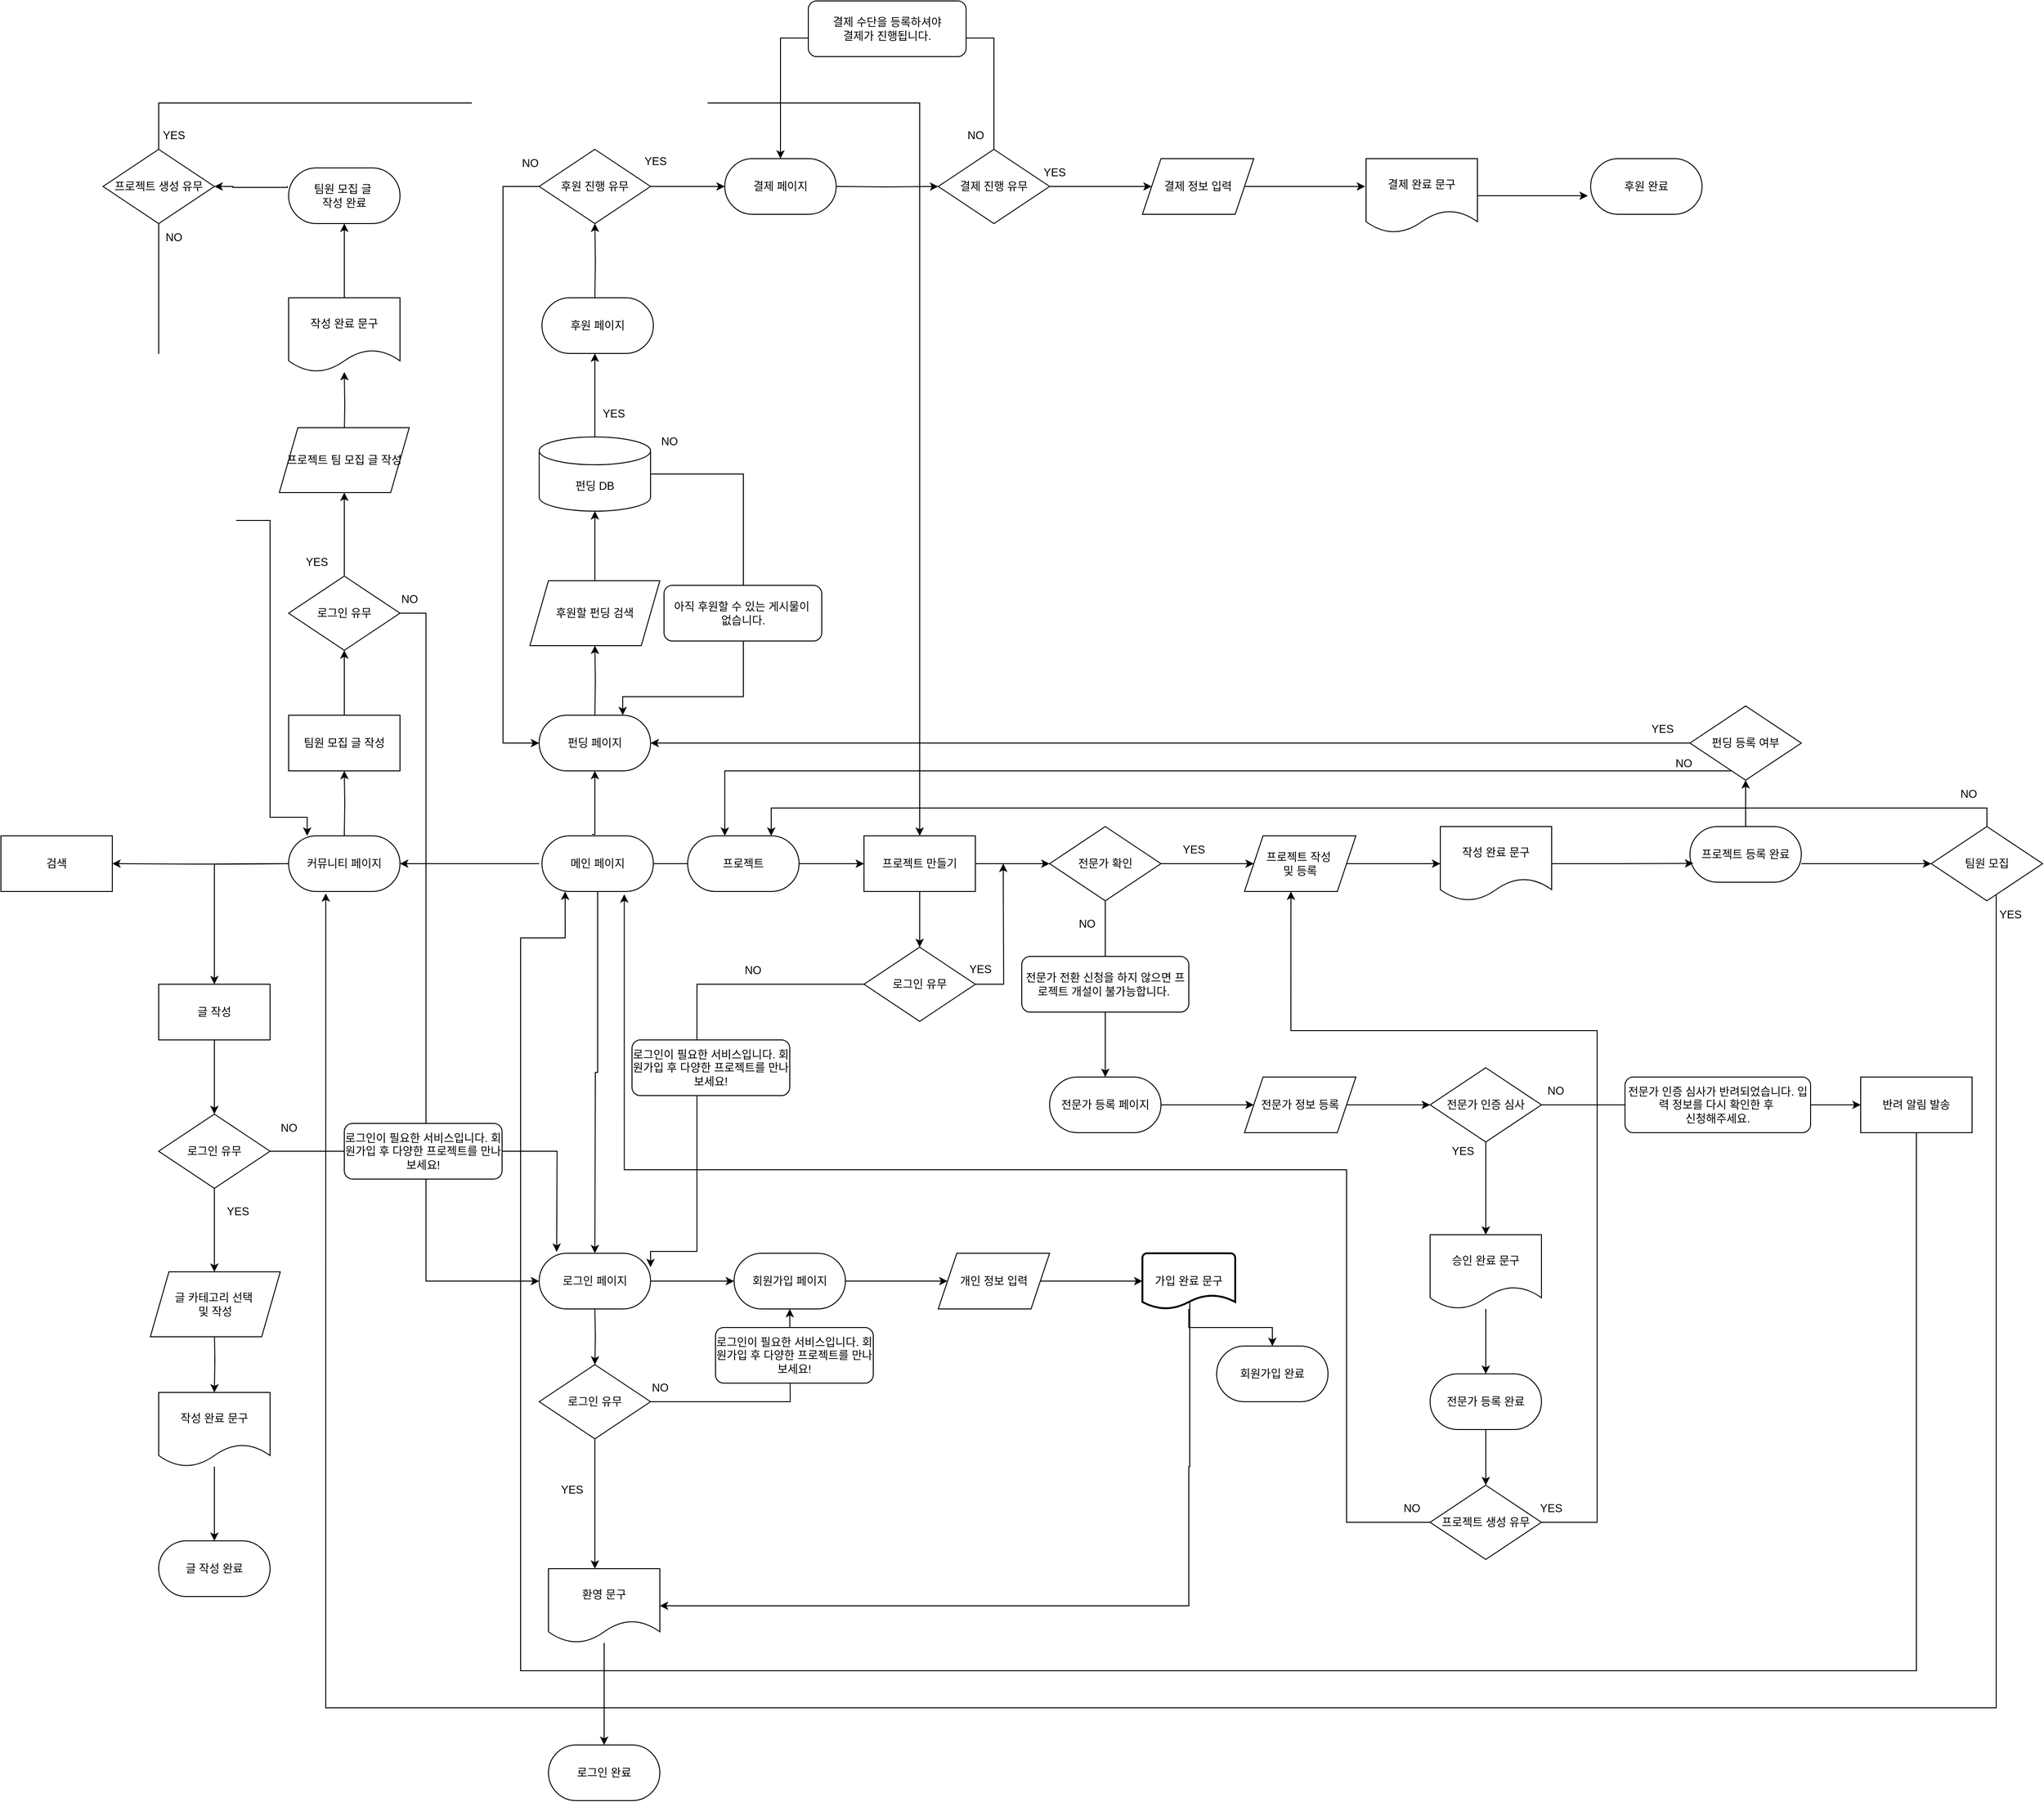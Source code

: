 <mxfile version="26.0.7" pages="2">
  <diagram name="페이지-1" id="vcdm0ymTV4vj8cVS2F0T">
    <mxGraphModel dx="2876" dy="2375" grid="1" gridSize="10" guides="1" tooltips="1" connect="1" arrows="1" fold="1" page="1" pageScale="1" pageWidth="827" pageHeight="1169" math="0" shadow="0">
      <root>
        <mxCell id="0" />
        <mxCell id="1" parent="0" />
        <mxCell id="W1404mS3XETOB29syWGj-5" value="펀딩 페이지" style="rounded=1;whiteSpace=wrap;html=1;arcSize=50;" vertex="1" parent="1">
          <mxGeometry x="350" y="-110" width="120" height="60" as="geometry" />
        </mxCell>
        <mxCell id="N206_3mTJXvAUxSQ0Mpn-3" style="edgeStyle=orthogonalEdgeStyle;rounded=0;orthogonalLoop=1;jettySize=auto;html=1;exitX=1;exitY=0.5;exitDx=0;exitDy=0;entryX=0.157;entryY=-0.025;entryDx=0;entryDy=0;entryPerimeter=0;" parent="1" source="N206_3mTJXvAUxSQ0Mpn-1" edge="1">
          <mxGeometry relative="1" as="geometry">
            <mxPoint x="368.84" y="468.5" as="targetPoint" />
          </mxGeometry>
        </mxCell>
        <mxCell id="6kFhQficbEtRCn-VQEsw-10" style="edgeStyle=orthogonalEdgeStyle;rounded=0;orthogonalLoop=1;jettySize=auto;html=1;entryX=0.5;entryY=1;entryDx=0;entryDy=0;" parent="1" source="6kFhQficbEtRCn-VQEsw-6" edge="1">
          <mxGeometry relative="1" as="geometry">
            <mxPoint x="620" y="530" as="targetPoint" />
          </mxGeometry>
        </mxCell>
        <mxCell id="EGz7P1Q1aY1t3WAdPLNM-36" style="edgeStyle=orthogonalEdgeStyle;rounded=0;orthogonalLoop=1;jettySize=auto;html=1;exitX=0.5;exitY=1;exitDx=0;exitDy=0;entryX=0.5;entryY=0;entryDx=0;entryDy=0;" parent="1" source="6kFhQficbEtRCn-VQEsw-6" edge="1">
          <mxGeometry relative="1" as="geometry">
            <mxPoint x="410" y="810" as="targetPoint" />
          </mxGeometry>
        </mxCell>
        <mxCell id="6kFhQficbEtRCn-VQEsw-6" value="로그인 유무" style="rhombus;whiteSpace=wrap;html=1;" parent="1" vertex="1">
          <mxGeometry x="350" y="590" width="120" height="80" as="geometry" />
        </mxCell>
        <mxCell id="6kFhQficbEtRCn-VQEsw-11" value="NO" style="text;html=1;align=center;verticalAlign=middle;resizable=0;points=[];autosize=1;strokeColor=none;fillColor=none;" parent="1" vertex="1">
          <mxGeometry x="460" y="600" width="40" height="30" as="geometry" />
        </mxCell>
        <mxCell id="6kFhQficbEtRCn-VQEsw-12" value="&lt;font&gt;로그인이 필요한 서비스입니다. 회원가입 후 다양한 프로젝트를 만나보세요!&lt;/font&gt;" style="rounded=1;whiteSpace=wrap;html=1;align=center;" parent="1" vertex="1">
          <mxGeometry x="540" y="550" width="170" height="60" as="geometry" />
        </mxCell>
        <mxCell id="6kFhQficbEtRCn-VQEsw-16" value="YES" style="text;html=1;align=center;verticalAlign=middle;resizable=0;points=[];autosize=1;strokeColor=none;fillColor=none;" parent="1" vertex="1">
          <mxGeometry x="360" y="710" width="50" height="30" as="geometry" />
        </mxCell>
        <mxCell id="EGz7P1Q1aY1t3WAdPLNM-5" value="" style="edgeStyle=orthogonalEdgeStyle;rounded=0;orthogonalLoop=1;jettySize=auto;html=1;" parent="1" source="W1404mS3XETOB29syWGj-1" edge="1">
          <mxGeometry relative="1" as="geometry">
            <mxPoint x="410" y="90" as="sourcePoint" />
            <mxPoint x="410" y="470" as="targetPoint" />
          </mxGeometry>
        </mxCell>
        <mxCell id="dezF3jb3ON0UpG9Igzy8-17" value="" style="edgeStyle=orthogonalEdgeStyle;rounded=0;orthogonalLoop=1;jettySize=auto;html=1;" parent="1" edge="1">
          <mxGeometry relative="1" as="geometry">
            <mxPoint x="350" y="50" as="sourcePoint" />
            <mxPoint x="200" y="50" as="targetPoint" />
          </mxGeometry>
        </mxCell>
        <mxCell id="dezF3jb3ON0UpG9Igzy8-26" value="" style="edgeStyle=orthogonalEdgeStyle;rounded=0;orthogonalLoop=1;jettySize=auto;html=1;exitX=0.45;exitY=-0.026;exitDx=0;exitDy=0;exitPerimeter=0;" parent="1" source="W1404mS3XETOB29syWGj-1" target="W1404mS3XETOB29syWGj-5" edge="1">
          <mxGeometry relative="1" as="geometry">
            <mxPoint x="410" y="10" as="sourcePoint" />
            <mxPoint x="410.048" y="-50" as="targetPoint" />
            <Array as="points">
              <mxPoint x="410" y="18" />
            </Array>
          </mxGeometry>
        </mxCell>
        <mxCell id="N206_3mTJXvAUxSQ0Mpn-49" value="" style="edgeStyle=orthogonalEdgeStyle;rounded=0;orthogonalLoop=1;jettySize=auto;html=1;" parent="1" edge="1">
          <mxGeometry relative="1" as="geometry">
            <mxPoint x="470" y="50" as="sourcePoint" />
            <mxPoint x="520" y="50" as="targetPoint" />
          </mxGeometry>
        </mxCell>
        <mxCell id="EGz7P1Q1aY1t3WAdPLNM-6" style="edgeStyle=orthogonalEdgeStyle;rounded=0;orthogonalLoop=1;jettySize=auto;html=1;entryX=0.5;entryY=0;entryDx=0;entryDy=0;" parent="1" target="6kFhQficbEtRCn-VQEsw-6" edge="1">
          <mxGeometry relative="1" as="geometry">
            <mxPoint x="410" y="530" as="sourcePoint" />
          </mxGeometry>
        </mxCell>
        <mxCell id="EGz7P1Q1aY1t3WAdPLNM-15" value="개인 정보 입력" style="shape=parallelogram;perimeter=parallelogramPerimeter;whiteSpace=wrap;html=1;fixedSize=1;" parent="1" vertex="1">
          <mxGeometry x="780" y="470" width="120" height="60" as="geometry" />
        </mxCell>
        <mxCell id="EGz7P1Q1aY1t3WAdPLNM-37" style="edgeStyle=orthogonalEdgeStyle;rounded=0;orthogonalLoop=1;jettySize=auto;html=1;entryX=1;entryY=0.5;entryDx=0;entryDy=0;exitX=0.51;exitY=0.833;exitDx=0;exitDy=0;exitPerimeter=0;" parent="1" source="EGz7P1Q1aY1t3WAdPLNM-17" target="6q0UX5Ta63x_VfpKH0MY-3" edge="1">
          <mxGeometry relative="1" as="geometry">
            <mxPoint x="484.5" y="850" as="targetPoint" />
            <Array as="points">
              <mxPoint x="1051" y="700" />
              <mxPoint x="1050" y="700" />
              <mxPoint x="1050" y="850" />
            </Array>
          </mxGeometry>
        </mxCell>
        <mxCell id="6q0UX5Ta63x_VfpKH0MY-6" style="edgeStyle=orthogonalEdgeStyle;rounded=0;orthogonalLoop=1;jettySize=auto;html=1;entryX=0.5;entryY=0;entryDx=0;entryDy=0;" edge="1" parent="1" source="EGz7P1Q1aY1t3WAdPLNM-17" target="6q0UX5Ta63x_VfpKH0MY-5">
          <mxGeometry relative="1" as="geometry">
            <mxPoint x="1140" y="540" as="targetPoint" />
          </mxGeometry>
        </mxCell>
        <mxCell id="EGz7P1Q1aY1t3WAdPLNM-17" value="가입 완료 문구" style="strokeWidth=2;html=1;shape=mxgraph.flowchart.document2;whiteSpace=wrap;size=0.25;" parent="1" vertex="1">
          <mxGeometry x="1000" y="470" width="100" height="60" as="geometry" />
        </mxCell>
        <mxCell id="EGz7P1Q1aY1t3WAdPLNM-18" style="edgeStyle=orthogonalEdgeStyle;rounded=0;orthogonalLoop=1;jettySize=auto;html=1;exitX=1;exitY=0.5;exitDx=0;exitDy=0;entryX=0;entryY=0.5;entryDx=0;entryDy=0;entryPerimeter=0;" parent="1" source="EGz7P1Q1aY1t3WAdPLNM-15" target="EGz7P1Q1aY1t3WAdPLNM-17" edge="1">
          <mxGeometry relative="1" as="geometry" />
        </mxCell>
        <mxCell id="EGz7P1Q1aY1t3WAdPLNM-28" style="edgeStyle=orthogonalEdgeStyle;rounded=0;orthogonalLoop=1;jettySize=auto;html=1;exitX=1;exitY=0.5;exitDx=0;exitDy=0;entryX=0;entryY=0.5;entryDx=0;entryDy=0;" parent="1" source="EGz7P1Q1aY1t3WAdPLNM-25" target="EGz7P1Q1aY1t3WAdPLNM-27" edge="1">
          <mxGeometry relative="1" as="geometry" />
        </mxCell>
        <mxCell id="dezF3jb3ON0UpG9Igzy8-34" style="edgeStyle=orthogonalEdgeStyle;rounded=0;orthogonalLoop=1;jettySize=auto;html=1;entryX=0.5;entryY=0;entryDx=0;entryDy=0;" parent="1" source="EGz7P1Q1aY1t3WAdPLNM-25" target="dezF3jb3ON0UpG9Igzy8-33" edge="1">
          <mxGeometry relative="1" as="geometry" />
        </mxCell>
        <mxCell id="EGz7P1Q1aY1t3WAdPLNM-25" value="프로젝트 만들기" style="rounded=0;whiteSpace=wrap;html=1;" parent="1" vertex="1">
          <mxGeometry x="700" y="20" width="120" height="60" as="geometry" />
        </mxCell>
        <mxCell id="EGz7P1Q1aY1t3WAdPLNM-31" style="edgeStyle=orthogonalEdgeStyle;rounded=0;orthogonalLoop=1;jettySize=auto;html=1;exitX=1;exitY=0.5;exitDx=0;exitDy=0;entryX=0;entryY=0.5;entryDx=0;entryDy=0;" parent="1" source="EGz7P1Q1aY1t3WAdPLNM-27" target="EGz7P1Q1aY1t3WAdPLNM-30" edge="1">
          <mxGeometry relative="1" as="geometry" />
        </mxCell>
        <mxCell id="EGz7P1Q1aY1t3WAdPLNM-34" value="" style="edgeStyle=orthogonalEdgeStyle;rounded=0;orthogonalLoop=1;jettySize=auto;html=1;" parent="1" source="EGz7P1Q1aY1t3WAdPLNM-27" edge="1">
          <mxGeometry relative="1" as="geometry">
            <mxPoint x="960" y="280" as="targetPoint" />
          </mxGeometry>
        </mxCell>
        <mxCell id="EGz7P1Q1aY1t3WAdPLNM-27" value="전문가 확인" style="rhombus;whiteSpace=wrap;html=1;" parent="1" vertex="1">
          <mxGeometry x="900" y="10" width="120" height="80" as="geometry" />
        </mxCell>
        <mxCell id="N206_3mTJXvAUxSQ0Mpn-30" style="edgeStyle=orthogonalEdgeStyle;rounded=0;orthogonalLoop=1;jettySize=auto;html=1;exitX=1;exitY=0.5;exitDx=0;exitDy=0;entryX=0;entryY=0.5;entryDx=0;entryDy=0;" parent="1" source="EGz7P1Q1aY1t3WAdPLNM-30" target="N206_3mTJXvAUxSQ0Mpn-29" edge="1">
          <mxGeometry relative="1" as="geometry" />
        </mxCell>
        <mxCell id="EGz7P1Q1aY1t3WAdPLNM-30" value="프로젝트 작성&amp;nbsp;&lt;div&gt;및 등록&lt;/div&gt;" style="shape=parallelogram;perimeter=parallelogramPerimeter;whiteSpace=wrap;html=1;fixedSize=1;" parent="1" vertex="1">
          <mxGeometry x="1110" y="20" width="120" height="60" as="geometry" />
        </mxCell>
        <mxCell id="EGz7P1Q1aY1t3WAdPLNM-32" value="YES" style="text;html=1;align=center;verticalAlign=middle;resizable=0;points=[];autosize=1;strokeColor=none;fillColor=none;" parent="1" vertex="1">
          <mxGeometry x="1030" y="20" width="50" height="30" as="geometry" />
        </mxCell>
        <mxCell id="EGz7P1Q1aY1t3WAdPLNM-42" style="edgeStyle=orthogonalEdgeStyle;rounded=0;orthogonalLoop=1;jettySize=auto;html=1;exitX=1;exitY=0.5;exitDx=0;exitDy=0;entryX=0;entryY=0.5;entryDx=0;entryDy=0;" parent="1" source="6q0UX5Ta63x_VfpKH0MY-14" target="EGz7P1Q1aY1t3WAdPLNM-41" edge="1">
          <mxGeometry relative="1" as="geometry">
            <mxPoint x="1030" y="310" as="sourcePoint" />
          </mxGeometry>
        </mxCell>
        <mxCell id="EGz7P1Q1aY1t3WAdPLNM-35" value="NO" style="text;html=1;align=center;verticalAlign=middle;resizable=0;points=[];autosize=1;strokeColor=none;fillColor=none;" parent="1" vertex="1">
          <mxGeometry x="920" y="100" width="40" height="30" as="geometry" />
        </mxCell>
        <mxCell id="dezF3jb3ON0UpG9Igzy8-11" value="" style="edgeStyle=orthogonalEdgeStyle;rounded=0;orthogonalLoop=1;jettySize=auto;html=1;entryX=0.417;entryY=1.033;entryDx=0;entryDy=0;entryPerimeter=0;exitX=0.5;exitY=1;exitDx=0;exitDy=0;" parent="1" source="EGz7P1Q1aY1t3WAdPLNM-38" edge="1">
          <mxGeometry relative="1" as="geometry">
            <mxPoint x="1850" y="40" as="sourcePoint" />
            <mxPoint x="120.04" y="81.98" as="targetPoint" />
            <Array as="points">
              <mxPoint x="1910" y="51" />
              <mxPoint x="1920" y="51" />
              <mxPoint x="1920" y="960" />
              <mxPoint x="120" y="960" />
            </Array>
          </mxGeometry>
        </mxCell>
        <mxCell id="N206_3mTJXvAUxSQ0Mpn-51" style="edgeStyle=orthogonalEdgeStyle;rounded=0;orthogonalLoop=1;jettySize=auto;html=1;exitX=0.5;exitY=0;exitDx=0;exitDy=0;entryX=0.75;entryY=0;entryDx=0;entryDy=0;" parent="1" source="EGz7P1Q1aY1t3WAdPLNM-38" target="W1404mS3XETOB29syWGj-3" edge="1">
          <mxGeometry relative="1" as="geometry">
            <mxPoint x="650" y="-10" as="targetPoint" />
          </mxGeometry>
        </mxCell>
        <mxCell id="EGz7P1Q1aY1t3WAdPLNM-38" value="팀원 모집" style="rhombus;whiteSpace=wrap;html=1;" parent="1" vertex="1">
          <mxGeometry x="1850" y="10" width="120" height="80" as="geometry" />
        </mxCell>
        <mxCell id="EGz7P1Q1aY1t3WAdPLNM-44" value="" style="edgeStyle=orthogonalEdgeStyle;rounded=0;orthogonalLoop=1;jettySize=auto;html=1;" parent="1" source="EGz7P1Q1aY1t3WAdPLNM-41" edge="1">
          <mxGeometry relative="1" as="geometry">
            <mxPoint x="1310" y="310" as="targetPoint" />
          </mxGeometry>
        </mxCell>
        <mxCell id="EGz7P1Q1aY1t3WAdPLNM-41" value="전문가 정보 등록" style="shape=parallelogram;perimeter=parallelogramPerimeter;whiteSpace=wrap;html=1;fixedSize=1;" parent="1" vertex="1">
          <mxGeometry x="1110" y="280" width="120" height="60" as="geometry" />
        </mxCell>
        <mxCell id="EGz7P1Q1aY1t3WAdPLNM-48" style="edgeStyle=orthogonalEdgeStyle;rounded=0;orthogonalLoop=1;jettySize=auto;html=1;exitX=0.5;exitY=1;exitDx=0;exitDy=0;entryX=0.5;entryY=0;entryDx=0;entryDy=0;" parent="1" source="EGz7P1Q1aY1t3WAdPLNM-45" target="EGz7P1Q1aY1t3WAdPLNM-47" edge="1">
          <mxGeometry relative="1" as="geometry" />
        </mxCell>
        <mxCell id="dezF3jb3ON0UpG9Igzy8-2" value="" style="edgeStyle=orthogonalEdgeStyle;rounded=0;orthogonalLoop=1;jettySize=auto;html=1;" parent="1" source="EGz7P1Q1aY1t3WAdPLNM-45" target="dezF3jb3ON0UpG9Igzy8-1" edge="1">
          <mxGeometry relative="1" as="geometry" />
        </mxCell>
        <mxCell id="EGz7P1Q1aY1t3WAdPLNM-45" value="전문가 인증 심사" style="rhombus;whiteSpace=wrap;html=1;" parent="1" vertex="1">
          <mxGeometry x="1310" y="270" width="120" height="80" as="geometry" />
        </mxCell>
        <mxCell id="EGz7P1Q1aY1t3WAdPLNM-46" value="&lt;font&gt;전문가 전환 신청을 하지 않으면 프로젝트 개설이 불가능합니다.&amp;nbsp;&lt;/font&gt;" style="rounded=1;whiteSpace=wrap;html=1;align=center;" parent="1" vertex="1">
          <mxGeometry x="870" y="150" width="180" height="60" as="geometry" />
        </mxCell>
        <mxCell id="N206_3mTJXvAUxSQ0Mpn-12" value="" style="edgeStyle=orthogonalEdgeStyle;rounded=0;orthogonalLoop=1;jettySize=auto;html=1;entryX=0.5;entryY=0;entryDx=0;entryDy=0;" parent="1" source="EGz7P1Q1aY1t3WAdPLNM-47" target="6q0UX5Ta63x_VfpKH0MY-7" edge="1">
          <mxGeometry relative="1" as="geometry">
            <mxPoint x="1370" y="590" as="targetPoint" />
          </mxGeometry>
        </mxCell>
        <mxCell id="EGz7P1Q1aY1t3WAdPLNM-47" value="승인 완료 문구" style="shape=document;whiteSpace=wrap;html=1;boundedLbl=1;" parent="1" vertex="1">
          <mxGeometry x="1310" y="450" width="120" height="80" as="geometry" />
        </mxCell>
        <mxCell id="EGz7P1Q1aY1t3WAdPLNM-53" style="edgeStyle=orthogonalEdgeStyle;rounded=0;orthogonalLoop=1;jettySize=auto;html=1;entryX=0.417;entryY=1;entryDx=0;entryDy=0;entryPerimeter=0;" parent="1" source="EGz7P1Q1aY1t3WAdPLNM-51" target="EGz7P1Q1aY1t3WAdPLNM-30" edge="1">
          <mxGeometry relative="1" as="geometry">
            <mxPoint x="1350" y="230" as="targetPoint" />
            <Array as="points">
              <mxPoint x="1490" y="760" />
              <mxPoint x="1490" y="230" />
              <mxPoint x="1160" y="230" />
            </Array>
          </mxGeometry>
        </mxCell>
        <mxCell id="EGz7P1Q1aY1t3WAdPLNM-55" style="edgeStyle=orthogonalEdgeStyle;rounded=0;orthogonalLoop=1;jettySize=auto;html=1;entryX=0.764;entryY=0.913;entryDx=0;entryDy=0;entryPerimeter=0;" parent="1" source="EGz7P1Q1aY1t3WAdPLNM-51" edge="1">
          <mxGeometry relative="1" as="geometry">
            <mxPoint x="441.68" y="83.04" as="targetPoint" />
            <Array as="points">
              <mxPoint x="1220" y="760" />
              <mxPoint x="1220" y="380" />
              <mxPoint x="442" y="380" />
            </Array>
          </mxGeometry>
        </mxCell>
        <mxCell id="EGz7P1Q1aY1t3WAdPLNM-51" value="프로젝트 생성 유무" style="rhombus;whiteSpace=wrap;html=1;" parent="1" vertex="1">
          <mxGeometry x="1310" y="720" width="120" height="80" as="geometry" />
        </mxCell>
        <mxCell id="EGz7P1Q1aY1t3WAdPLNM-54" value="YES" style="text;html=1;align=center;verticalAlign=middle;resizable=0;points=[];autosize=1;strokeColor=none;fillColor=none;" parent="1" vertex="1">
          <mxGeometry x="1415" y="730" width="50" height="30" as="geometry" />
        </mxCell>
        <mxCell id="EGz7P1Q1aY1t3WAdPLNM-56" value="NO" style="text;html=1;align=center;verticalAlign=middle;resizable=0;points=[];autosize=1;strokeColor=none;fillColor=none;" parent="1" vertex="1">
          <mxGeometry x="1270" y="730" width="40" height="30" as="geometry" />
        </mxCell>
        <mxCell id="dezF3jb3ON0UpG9Igzy8-7" style="edgeStyle=orthogonalEdgeStyle;rounded=0;orthogonalLoop=1;jettySize=auto;html=1;entryX=0.208;entryY=1;entryDx=0;entryDy=0;entryPerimeter=0;" parent="1" source="dezF3jb3ON0UpG9Igzy8-1" target="W1404mS3XETOB29syWGj-1" edge="1">
          <mxGeometry relative="1" as="geometry">
            <mxPoint x="377.96" y="87.36" as="targetPoint" />
            <Array as="points">
              <mxPoint x="1834" y="920" />
              <mxPoint x="330" y="920" />
              <mxPoint x="330" y="130" />
              <mxPoint x="378" y="130" />
            </Array>
          </mxGeometry>
        </mxCell>
        <mxCell id="dezF3jb3ON0UpG9Igzy8-1" value="반려 알림 발송" style="whiteSpace=wrap;html=1;" parent="1" vertex="1">
          <mxGeometry x="1774" y="280" width="120" height="60" as="geometry" />
        </mxCell>
        <mxCell id="dezF3jb3ON0UpG9Igzy8-3" value="YES" style="text;html=1;align=center;verticalAlign=middle;resizable=0;points=[];autosize=1;strokeColor=none;fillColor=none;" parent="1" vertex="1">
          <mxGeometry x="1320" y="345" width="50" height="30" as="geometry" />
        </mxCell>
        <mxCell id="dezF3jb3ON0UpG9Igzy8-4" value="YES" style="text;html=1;align=center;verticalAlign=middle;resizable=0;points=[];autosize=1;strokeColor=none;fillColor=none;" parent="1" vertex="1">
          <mxGeometry x="1910" y="90" width="50" height="30" as="geometry" />
        </mxCell>
        <mxCell id="dezF3jb3ON0UpG9Igzy8-5" value="NO" style="text;html=1;align=center;verticalAlign=middle;resizable=0;points=[];autosize=1;strokeColor=none;fillColor=none;" parent="1" vertex="1">
          <mxGeometry x="1425" y="280" width="40" height="30" as="geometry" />
        </mxCell>
        <mxCell id="dezF3jb3ON0UpG9Igzy8-6" value="&lt;font&gt;전문가 인증 심사가 반려되었습니다. 입력 정보를 다시 확인한 후&amp;nbsp;&lt;/font&gt;&lt;div&gt;&lt;font&gt;신청해주세요.&lt;/font&gt;&lt;/div&gt;" style="rounded=1;whiteSpace=wrap;html=1;align=center;" parent="1" vertex="1">
          <mxGeometry x="1520" y="280" width="200" height="60" as="geometry" />
        </mxCell>
        <mxCell id="dezF3jb3ON0UpG9Igzy8-20" value="" style="edgeStyle=orthogonalEdgeStyle;rounded=0;orthogonalLoop=1;jettySize=auto;html=1;" parent="1" target="dezF3jb3ON0UpG9Igzy8-19" edge="1">
          <mxGeometry relative="1" as="geometry">
            <mxPoint x="80" y="50" as="sourcePoint" />
          </mxGeometry>
        </mxCell>
        <mxCell id="dezF3jb3ON0UpG9Igzy8-22" value="" style="edgeStyle=orthogonalEdgeStyle;rounded=0;orthogonalLoop=1;jettySize=auto;html=1;" parent="1" target="dezF3jb3ON0UpG9Igzy8-21" edge="1">
          <mxGeometry relative="1" as="geometry">
            <mxPoint x="80" y="50" as="sourcePoint" />
          </mxGeometry>
        </mxCell>
        <mxCell id="dezF3jb3ON0UpG9Igzy8-28" value="" style="edgeStyle=orthogonalEdgeStyle;rounded=0;orthogonalLoop=1;jettySize=auto;html=1;" parent="1" target="dezF3jb3ON0UpG9Igzy8-27" edge="1">
          <mxGeometry relative="1" as="geometry">
            <mxPoint x="140" y="20" as="sourcePoint" />
          </mxGeometry>
        </mxCell>
        <mxCell id="dezF3jb3ON0UpG9Igzy8-19" value="검색" style="whiteSpace=wrap;html=1;" parent="1" vertex="1">
          <mxGeometry x="-230" y="20" width="120" height="60" as="geometry" />
        </mxCell>
        <mxCell id="N206_3mTJXvAUxSQ0Mpn-2" style="edgeStyle=orthogonalEdgeStyle;rounded=0;orthogonalLoop=1;jettySize=auto;html=1;entryX=0.5;entryY=0;entryDx=0;entryDy=0;" parent="1" source="dezF3jb3ON0UpG9Igzy8-21" target="N206_3mTJXvAUxSQ0Mpn-1" edge="1">
          <mxGeometry relative="1" as="geometry" />
        </mxCell>
        <mxCell id="dezF3jb3ON0UpG9Igzy8-21" value="글 작성" style="whiteSpace=wrap;html=1;" parent="1" vertex="1">
          <mxGeometry x="-60" y="180" width="120" height="60" as="geometry" />
        </mxCell>
        <mxCell id="NGFAzXa_t9kIVIbVqIeF-2" style="edgeStyle=orthogonalEdgeStyle;rounded=0;orthogonalLoop=1;jettySize=auto;html=1;entryX=0.5;entryY=1;entryDx=0;entryDy=0;" parent="1" target="NGFAzXa_t9kIVIbVqIeF-1" edge="1">
          <mxGeometry relative="1" as="geometry">
            <mxPoint x="410" y="-110" as="sourcePoint" />
          </mxGeometry>
        </mxCell>
        <mxCell id="dezF3jb3ON0UpG9Igzy8-30" style="edgeStyle=orthogonalEdgeStyle;rounded=0;orthogonalLoop=1;jettySize=auto;html=1;exitX=0.5;exitY=0;exitDx=0;exitDy=0;entryX=0.5;entryY=1;entryDx=0;entryDy=0;" parent="1" source="dezF3jb3ON0UpG9Igzy8-27" target="dezF3jb3ON0UpG9Igzy8-29" edge="1">
          <mxGeometry relative="1" as="geometry" />
        </mxCell>
        <mxCell id="dezF3jb3ON0UpG9Igzy8-27" value="팀원 모집 글 작성" style="whiteSpace=wrap;html=1;" parent="1" vertex="1">
          <mxGeometry x="80" y="-110" width="120" height="60" as="geometry" />
        </mxCell>
        <mxCell id="dezF3jb3ON0UpG9Igzy8-31" style="edgeStyle=orthogonalEdgeStyle;rounded=0;orthogonalLoop=1;jettySize=auto;html=1;exitX=1;exitY=0.5;exitDx=0;exitDy=0;entryX=-0.015;entryY=0.683;entryDx=0;entryDy=0;entryPerimeter=0;" parent="1" source="dezF3jb3ON0UpG9Igzy8-29" edge="1">
          <mxGeometry relative="1" as="geometry">
            <mxPoint x="349.97" y="500.98" as="targetPoint" />
            <mxPoint x="187.27" y="-230" as="sourcePoint" />
            <Array as="points">
              <mxPoint x="228" y="-220" />
              <mxPoint x="228" y="500" />
              <mxPoint x="350" y="500" />
            </Array>
          </mxGeometry>
        </mxCell>
        <mxCell id="N206_3mTJXvAUxSQ0Mpn-18" value="" style="edgeStyle=orthogonalEdgeStyle;rounded=0;orthogonalLoop=1;jettySize=auto;html=1;" parent="1" source="dezF3jb3ON0UpG9Igzy8-29" edge="1">
          <mxGeometry relative="1" as="geometry">
            <mxPoint x="140" y="-350" as="targetPoint" />
          </mxGeometry>
        </mxCell>
        <mxCell id="dezF3jb3ON0UpG9Igzy8-29" value="로그인 유무" style="rhombus;whiteSpace=wrap;html=1;" parent="1" vertex="1">
          <mxGeometry x="80" y="-260" width="120" height="80" as="geometry" />
        </mxCell>
        <mxCell id="dezF3jb3ON0UpG9Igzy8-32" value="NO" style="text;html=1;align=center;verticalAlign=middle;resizable=0;points=[];autosize=1;strokeColor=none;fillColor=none;" parent="1" vertex="1">
          <mxGeometry x="190" y="-250" width="40" height="30" as="geometry" />
        </mxCell>
        <mxCell id="dezF3jb3ON0UpG9Igzy8-38" style="edgeStyle=orthogonalEdgeStyle;rounded=0;orthogonalLoop=1;jettySize=auto;html=1;" parent="1" source="dezF3jb3ON0UpG9Igzy8-33" edge="1">
          <mxGeometry relative="1" as="geometry">
            <mxPoint x="850" y="50" as="targetPoint" />
          </mxGeometry>
        </mxCell>
        <mxCell id="dezF3jb3ON0UpG9Igzy8-33" value="로그인 유무" style="rhombus;whiteSpace=wrap;html=1;" parent="1" vertex="1">
          <mxGeometry x="700" y="140" width="120" height="80" as="geometry" />
        </mxCell>
        <mxCell id="dezF3jb3ON0UpG9Igzy8-35" style="edgeStyle=orthogonalEdgeStyle;rounded=0;orthogonalLoop=1;jettySize=auto;html=1;entryX=1;entryY=0.25;entryDx=0;entryDy=0;" parent="1" source="dezF3jb3ON0UpG9Igzy8-33" edge="1">
          <mxGeometry relative="1" as="geometry">
            <mxPoint x="470" y="485" as="targetPoint" />
            <Array as="points">
              <mxPoint x="520" y="180" />
              <mxPoint x="520" y="468" />
              <mxPoint x="470" y="468" />
            </Array>
          </mxGeometry>
        </mxCell>
        <mxCell id="dezF3jb3ON0UpG9Igzy8-36" value="NO" style="text;html=1;align=center;verticalAlign=middle;resizable=0;points=[];autosize=1;strokeColor=none;fillColor=none;" parent="1" vertex="1">
          <mxGeometry x="560" y="150" width="40" height="30" as="geometry" />
        </mxCell>
        <mxCell id="dezF3jb3ON0UpG9Igzy8-37" value="&lt;font&gt;로그인이 필요한 서비스입니다. 회원가입 후 다양한 프로젝트를 만나보세요!&lt;/font&gt;" style="rounded=1;whiteSpace=wrap;html=1;align=center;" parent="1" vertex="1">
          <mxGeometry x="450" y="240" width="170" height="60" as="geometry" />
        </mxCell>
        <mxCell id="dezF3jb3ON0UpG9Igzy8-39" value="YES" style="text;html=1;align=center;verticalAlign=middle;resizable=0;points=[];autosize=1;strokeColor=none;fillColor=none;" parent="1" vertex="1">
          <mxGeometry x="800" y="149" width="50" height="30" as="geometry" />
        </mxCell>
        <mxCell id="dezF3jb3ON0UpG9Igzy8-41" value="&lt;font&gt;로그인이 필요한 서비스입니다. 회원가입 후 다양한 프로젝트를 만나보세요!&lt;/font&gt;" style="rounded=1;whiteSpace=wrap;html=1;align=center;" parent="1" vertex="1">
          <mxGeometry x="140" y="330" width="170" height="60" as="geometry" />
        </mxCell>
        <mxCell id="N206_3mTJXvAUxSQ0Mpn-7" value="" style="edgeStyle=orthogonalEdgeStyle;rounded=0;orthogonalLoop=1;jettySize=auto;html=1;" parent="1" source="N206_3mTJXvAUxSQ0Mpn-1" edge="1">
          <mxGeometry relative="1" as="geometry">
            <mxPoint y="490" as="targetPoint" />
          </mxGeometry>
        </mxCell>
        <mxCell id="N206_3mTJXvAUxSQ0Mpn-1" value="로그인 유무" style="rhombus;whiteSpace=wrap;html=1;" parent="1" vertex="1">
          <mxGeometry x="-60" y="320" width="120" height="80" as="geometry" />
        </mxCell>
        <mxCell id="N206_3mTJXvAUxSQ0Mpn-5" value="NO" style="text;html=1;align=center;verticalAlign=middle;resizable=0;points=[];autosize=1;strokeColor=none;fillColor=none;" parent="1" vertex="1">
          <mxGeometry x="60" y="320" width="40" height="30" as="geometry" />
        </mxCell>
        <mxCell id="N206_3mTJXvAUxSQ0Mpn-10" style="edgeStyle=orthogonalEdgeStyle;rounded=0;orthogonalLoop=1;jettySize=auto;html=1;exitX=0.5;exitY=1;exitDx=0;exitDy=0;entryX=0.5;entryY=0;entryDx=0;entryDy=0;" parent="1" target="N206_3mTJXvAUxSQ0Mpn-9" edge="1">
          <mxGeometry relative="1" as="geometry">
            <mxPoint y="550" as="sourcePoint" />
          </mxGeometry>
        </mxCell>
        <mxCell id="N206_3mTJXvAUxSQ0Mpn-8" value="YES" style="text;html=1;align=center;verticalAlign=middle;resizable=0;points=[];autosize=1;strokeColor=none;fillColor=none;" parent="1" vertex="1">
          <mxGeometry y="410" width="50" height="30" as="geometry" />
        </mxCell>
        <mxCell id="6q0UX5Ta63x_VfpKH0MY-19" style="edgeStyle=orthogonalEdgeStyle;rounded=0;orthogonalLoop=1;jettySize=auto;html=1;entryX=0.5;entryY=0;entryDx=0;entryDy=0;" edge="1" parent="1" source="N206_3mTJXvAUxSQ0Mpn-9" target="6q0UX5Ta63x_VfpKH0MY-18">
          <mxGeometry relative="1" as="geometry">
            <Array as="points">
              <mxPoint y="780" />
            </Array>
          </mxGeometry>
        </mxCell>
        <mxCell id="N206_3mTJXvAUxSQ0Mpn-9" value="작성 완료 문구" style="shape=document;whiteSpace=wrap;html=1;boundedLbl=1;" parent="1" vertex="1">
          <mxGeometry x="-60" y="620" width="120" height="80" as="geometry" />
        </mxCell>
        <mxCell id="N206_3mTJXvAUxSQ0Mpn-14" style="edgeStyle=orthogonalEdgeStyle;rounded=0;orthogonalLoop=1;jettySize=auto;html=1;exitX=0.5;exitY=1;exitDx=0;exitDy=0;entryX=0.5;entryY=0;entryDx=0;entryDy=0;" parent="1" source="6q0UX5Ta63x_VfpKH0MY-7" target="EGz7P1Q1aY1t3WAdPLNM-51" edge="1">
          <mxGeometry relative="1" as="geometry">
            <mxPoint x="1370" y="670" as="sourcePoint" />
          </mxGeometry>
        </mxCell>
        <mxCell id="N206_3mTJXvAUxSQ0Mpn-20" style="edgeStyle=orthogonalEdgeStyle;rounded=0;orthogonalLoop=1;jettySize=auto;html=1;" parent="1" target="N206_3mTJXvAUxSQ0Mpn-19" edge="1">
          <mxGeometry relative="1" as="geometry">
            <mxPoint x="140" y="-410" as="sourcePoint" />
          </mxGeometry>
        </mxCell>
        <mxCell id="N206_3mTJXvAUxSQ0Mpn-24" style="edgeStyle=orthogonalEdgeStyle;rounded=0;orthogonalLoop=1;jettySize=auto;html=1;" parent="1" source="N206_3mTJXvAUxSQ0Mpn-19" edge="1">
          <mxGeometry relative="1" as="geometry">
            <mxPoint x="140" y="-640" as="targetPoint" />
          </mxGeometry>
        </mxCell>
        <mxCell id="N206_3mTJXvAUxSQ0Mpn-19" value="작성 완료 문구" style="shape=document;whiteSpace=wrap;html=1;boundedLbl=1;" parent="1" vertex="1">
          <mxGeometry x="80" y="-560" width="120" height="80" as="geometry" />
        </mxCell>
        <mxCell id="N206_3mTJXvAUxSQ0Mpn-21" value="YES" style="text;html=1;align=center;verticalAlign=middle;resizable=0;points=[];autosize=1;strokeColor=none;fillColor=none;" parent="1" vertex="1">
          <mxGeometry x="85" y="-290" width="50" height="30" as="geometry" />
        </mxCell>
        <mxCell id="N206_3mTJXvAUxSQ0Mpn-41" style="edgeStyle=orthogonalEdgeStyle;rounded=0;orthogonalLoop=1;jettySize=auto;html=1;entryX=1;entryY=0.5;entryDx=0;entryDy=0;exitX=-0.012;exitY=0.327;exitDx=0;exitDy=0;exitPerimeter=0;" parent="1" source="6q0UX5Ta63x_VfpKH0MY-1" target="N206_3mTJXvAUxSQ0Mpn-36" edge="1">
          <mxGeometry relative="1" as="geometry">
            <mxPoint x="65.5" y="-680" as="sourcePoint" />
            <Array as="points">
              <mxPoint x="79" y="-679" />
              <mxPoint x="20" y="-679" />
            </Array>
          </mxGeometry>
        </mxCell>
        <mxCell id="N206_3mTJXvAUxSQ0Mpn-25" value="글 카테고리 선택&amp;nbsp;&lt;div&gt;및 작성&lt;/div&gt;" style="shape=parallelogram;perimeter=parallelogramPerimeter;whiteSpace=wrap;html=1;fixedSize=1;" parent="1" vertex="1">
          <mxGeometry x="-69" y="490" width="140" height="70" as="geometry" />
        </mxCell>
        <mxCell id="N206_3mTJXvAUxSQ0Mpn-26" value="프로젝트 팀 모집 글 작성" style="shape=parallelogram;perimeter=parallelogramPerimeter;whiteSpace=wrap;html=1;fixedSize=1;" parent="1" vertex="1">
          <mxGeometry x="70" y="-420" width="140" height="70" as="geometry" />
        </mxCell>
        <mxCell id="N206_3mTJXvAUxSQ0Mpn-29" value="작성 완료 문구" style="shape=document;whiteSpace=wrap;html=1;boundedLbl=1;" parent="1" vertex="1">
          <mxGeometry x="1321" y="10" width="120" height="80" as="geometry" />
        </mxCell>
        <mxCell id="N206_3mTJXvAUxSQ0Mpn-42" style="edgeStyle=orthogonalEdgeStyle;rounded=0;orthogonalLoop=1;jettySize=auto;html=1;entryX=0.5;entryY=0;entryDx=0;entryDy=0;" parent="1" source="N206_3mTJXvAUxSQ0Mpn-36" target="EGz7P1Q1aY1t3WAdPLNM-25" edge="1">
          <mxGeometry relative="1" as="geometry">
            <mxPoint x="700" y="-520" as="targetPoint" />
            <Array as="points">
              <mxPoint x="-60" y="-770" />
              <mxPoint x="760" y="-770" />
            </Array>
          </mxGeometry>
        </mxCell>
        <mxCell id="N206_3mTJXvAUxSQ0Mpn-43" style="edgeStyle=orthogonalEdgeStyle;rounded=0;orthogonalLoop=1;jettySize=auto;html=1;exitX=0.5;exitY=1;exitDx=0;exitDy=0;" parent="1" source="N206_3mTJXvAUxSQ0Mpn-36" edge="1">
          <mxGeometry relative="1" as="geometry">
            <mxPoint x="100" y="20" as="targetPoint" />
            <Array as="points">
              <mxPoint x="-60" y="-320" />
              <mxPoint x="60" y="-320" />
              <mxPoint x="60" />
              <mxPoint x="100" />
            </Array>
          </mxGeometry>
        </mxCell>
        <mxCell id="N206_3mTJXvAUxSQ0Mpn-36" value="프로젝트 생성 유무" style="rhombus;whiteSpace=wrap;html=1;" parent="1" vertex="1">
          <mxGeometry x="-120" y="-720" width="120" height="80" as="geometry" />
        </mxCell>
        <mxCell id="N206_3mTJXvAUxSQ0Mpn-39" value="YES" style="text;html=1;align=center;verticalAlign=middle;resizable=0;points=[];autosize=1;strokeColor=none;fillColor=none;" parent="1" vertex="1">
          <mxGeometry x="-69" y="-750" width="50" height="30" as="geometry" />
        </mxCell>
        <mxCell id="N206_3mTJXvAUxSQ0Mpn-44" value="NO" style="text;html=1;align=center;verticalAlign=middle;resizable=0;points=[];autosize=1;strokeColor=none;fillColor=none;" parent="1" vertex="1">
          <mxGeometry x="-64" y="-640" width="40" height="30" as="geometry" />
        </mxCell>
        <mxCell id="N206_3mTJXvAUxSQ0Mpn-50" style="edgeStyle=orthogonalEdgeStyle;rounded=0;orthogonalLoop=1;jettySize=auto;html=1;exitX=1;exitY=0.5;exitDx=0;exitDy=0;entryX=0;entryY=0.5;entryDx=0;entryDy=0;" parent="1" source="W1404mS3XETOB29syWGj-3" target="EGz7P1Q1aY1t3WAdPLNM-25" edge="1">
          <mxGeometry relative="1" as="geometry">
            <mxPoint x="640" y="50" as="sourcePoint" />
          </mxGeometry>
        </mxCell>
        <mxCell id="N206_3mTJXvAUxSQ0Mpn-52" value="NO" style="text;html=1;align=center;verticalAlign=middle;resizable=0;points=[];autosize=1;strokeColor=none;fillColor=none;" parent="1" vertex="1">
          <mxGeometry x="1870" y="-40" width="40" height="30" as="geometry" />
        </mxCell>
        <mxCell id="NGFAzXa_t9kIVIbVqIeF-1" value="후원할 펀딩 검색" style="shape=parallelogram;perimeter=parallelogramPerimeter;whiteSpace=wrap;html=1;fixedSize=1;" parent="1" vertex="1">
          <mxGeometry x="340" y="-255" width="140" height="70" as="geometry" />
        </mxCell>
        <mxCell id="NGFAzXa_t9kIVIbVqIeF-7" value="" style="edgeStyle=orthogonalEdgeStyle;rounded=0;orthogonalLoop=1;jettySize=auto;html=1;" parent="1" source="NGFAzXa_t9kIVIbVqIeF-4" edge="1">
          <mxGeometry relative="1" as="geometry">
            <mxPoint x="410" y="-500" as="targetPoint" />
          </mxGeometry>
        </mxCell>
        <mxCell id="NGFAzXa_t9kIVIbVqIeF-46" style="edgeStyle=orthogonalEdgeStyle;rounded=0;orthogonalLoop=1;jettySize=auto;html=1;entryX=0.75;entryY=0;entryDx=0;entryDy=0;" parent="1" source="NGFAzXa_t9kIVIbVqIeF-4" edge="1">
          <mxGeometry relative="1" as="geometry">
            <mxPoint x="440" y="-110" as="targetPoint" />
            <Array as="points">
              <mxPoint x="570" y="-370" />
              <mxPoint x="570" y="-130" />
              <mxPoint x="440" y="-130" />
            </Array>
          </mxGeometry>
        </mxCell>
        <mxCell id="NGFAzXa_t9kIVIbVqIeF-4" value="펀딩 DB" style="shape=cylinder3;whiteSpace=wrap;html=1;boundedLbl=1;backgroundOutline=1;size=15;" parent="1" vertex="1">
          <mxGeometry x="350" y="-410" width="120" height="80" as="geometry" />
        </mxCell>
        <mxCell id="NGFAzXa_t9kIVIbVqIeF-5" style="edgeStyle=orthogonalEdgeStyle;rounded=0;orthogonalLoop=1;jettySize=auto;html=1;entryX=0.5;entryY=1;entryDx=0;entryDy=0;entryPerimeter=0;" parent="1" source="NGFAzXa_t9kIVIbVqIeF-1" target="NGFAzXa_t9kIVIbVqIeF-4" edge="1">
          <mxGeometry relative="1" as="geometry" />
        </mxCell>
        <mxCell id="NGFAzXa_t9kIVIbVqIeF-9" style="edgeStyle=orthogonalEdgeStyle;rounded=0;orthogonalLoop=1;jettySize=auto;html=1;entryX=0.5;entryY=1;entryDx=0;entryDy=0;" parent="1" target="NGFAzXa_t9kIVIbVqIeF-8" edge="1">
          <mxGeometry relative="1" as="geometry">
            <mxPoint x="410" y="-560" as="sourcePoint" />
          </mxGeometry>
        </mxCell>
        <mxCell id="NGFAzXa_t9kIVIbVqIeF-15" value="" style="edgeStyle=orthogonalEdgeStyle;rounded=0;orthogonalLoop=1;jettySize=auto;html=1;" parent="1" source="NGFAzXa_t9kIVIbVqIeF-8" edge="1">
          <mxGeometry relative="1" as="geometry">
            <mxPoint x="550" y="-680" as="targetPoint" />
          </mxGeometry>
        </mxCell>
        <mxCell id="NGFAzXa_t9kIVIbVqIeF-21" style="edgeStyle=orthogonalEdgeStyle;rounded=0;orthogonalLoop=1;jettySize=auto;html=1;entryX=0;entryY=0.5;entryDx=0;entryDy=0;" parent="1" source="NGFAzXa_t9kIVIbVqIeF-8" edge="1">
          <mxGeometry relative="1" as="geometry">
            <mxPoint x="350" y="-80" as="targetPoint" />
            <Array as="points">
              <mxPoint x="311" y="-680" />
              <mxPoint x="311" y="-80" />
            </Array>
          </mxGeometry>
        </mxCell>
        <mxCell id="NGFAzXa_t9kIVIbVqIeF-8" value="후원 진행 유무" style="rhombus;whiteSpace=wrap;html=1;" parent="1" vertex="1">
          <mxGeometry x="350" y="-720" width="120" height="80" as="geometry" />
        </mxCell>
        <mxCell id="NGFAzXa_t9kIVIbVqIeF-11" value="NO" style="text;html=1;align=center;verticalAlign=middle;resizable=0;points=[];autosize=1;strokeColor=none;fillColor=none;" parent="1" vertex="1">
          <mxGeometry x="470" y="-420" width="40" height="30" as="geometry" />
        </mxCell>
        <mxCell id="NGFAzXa_t9kIVIbVqIeF-12" value="YES" style="text;html=1;align=center;verticalAlign=middle;resizable=0;points=[];autosize=1;strokeColor=none;fillColor=none;" parent="1" vertex="1">
          <mxGeometry x="405" y="-450" width="50" height="30" as="geometry" />
        </mxCell>
        <mxCell id="NGFAzXa_t9kIVIbVqIeF-13" value="아직 후원할 수 있는 게시물이&amp;nbsp;&lt;div&gt;없습니다.&lt;/div&gt;" style="rounded=1;whiteSpace=wrap;html=1;align=center;" parent="1" vertex="1">
          <mxGeometry x="484.5" y="-250" width="170" height="60" as="geometry" />
        </mxCell>
        <mxCell id="NGFAzXa_t9kIVIbVqIeF-19" style="edgeStyle=orthogonalEdgeStyle;rounded=0;orthogonalLoop=1;jettySize=auto;html=1;entryX=0;entryY=0.5;entryDx=0;entryDy=0;" parent="1" target="NGFAzXa_t9kIVIbVqIeF-18" edge="1">
          <mxGeometry relative="1" as="geometry">
            <mxPoint x="670" y="-680" as="sourcePoint" />
          </mxGeometry>
        </mxCell>
        <mxCell id="NGFAzXa_t9kIVIbVqIeF-30" style="edgeStyle=orthogonalEdgeStyle;rounded=0;orthogonalLoop=1;jettySize=auto;html=1;exitX=1;exitY=0.5;exitDx=0;exitDy=0;entryX=0;entryY=0.5;entryDx=0;entryDy=0;" parent="1" source="NGFAzXa_t9kIVIbVqIeF-18" target="NGFAzXa_t9kIVIbVqIeF-29" edge="1">
          <mxGeometry relative="1" as="geometry" />
        </mxCell>
        <mxCell id="NGFAzXa_t9kIVIbVqIeF-37" style="edgeStyle=orthogonalEdgeStyle;rounded=0;orthogonalLoop=1;jettySize=auto;html=1;entryX=0.5;entryY=0;entryDx=0;entryDy=0;" parent="1" source="NGFAzXa_t9kIVIbVqIeF-18" edge="1">
          <mxGeometry relative="1" as="geometry">
            <mxPoint x="610" y="-710" as="targetPoint" />
            <Array as="points">
              <mxPoint x="840" y="-840" />
              <mxPoint x="610" y="-840" />
            </Array>
          </mxGeometry>
        </mxCell>
        <mxCell id="NGFAzXa_t9kIVIbVqIeF-18" value="결제 진행 유무" style="rhombus;whiteSpace=wrap;html=1;" parent="1" vertex="1">
          <mxGeometry x="780" y="-720" width="120" height="80" as="geometry" />
        </mxCell>
        <mxCell id="NGFAzXa_t9kIVIbVqIeF-24" value="YES" style="text;html=1;align=center;verticalAlign=middle;resizable=0;points=[];autosize=1;strokeColor=none;fillColor=none;" parent="1" vertex="1">
          <mxGeometry x="450" y="-722" width="50" height="30" as="geometry" />
        </mxCell>
        <mxCell id="NGFAzXa_t9kIVIbVqIeF-26" value="NO" style="text;html=1;align=center;verticalAlign=middle;resizable=0;points=[];autosize=1;strokeColor=none;fillColor=none;" parent="1" vertex="1">
          <mxGeometry x="320" y="-720" width="40" height="30" as="geometry" />
        </mxCell>
        <mxCell id="NGFAzXa_t9kIVIbVqIeF-27" value="YES" style="text;html=1;align=center;verticalAlign=middle;resizable=0;points=[];autosize=1;strokeColor=none;fillColor=none;" parent="1" vertex="1">
          <mxGeometry x="880" y="-710" width="50" height="30" as="geometry" />
        </mxCell>
        <mxCell id="NGFAzXa_t9kIVIbVqIeF-28" value="NO" style="text;html=1;align=center;verticalAlign=middle;resizable=0;points=[];autosize=1;strokeColor=none;fillColor=none;" parent="1" vertex="1">
          <mxGeometry x="800" y="-750" width="40" height="30" as="geometry" />
        </mxCell>
        <mxCell id="6q0UX5Ta63x_VfpKH0MY-24" style="edgeStyle=orthogonalEdgeStyle;rounded=0;orthogonalLoop=1;jettySize=auto;html=1;" edge="1" parent="1" source="NGFAzXa_t9kIVIbVqIeF-29">
          <mxGeometry relative="1" as="geometry">
            <mxPoint x="1240" y="-680" as="targetPoint" />
          </mxGeometry>
        </mxCell>
        <mxCell id="NGFAzXa_t9kIVIbVqIeF-29" value="결제 정보 입력" style="shape=parallelogram;perimeter=parallelogramPerimeter;whiteSpace=wrap;html=1;fixedSize=1;" parent="1" vertex="1">
          <mxGeometry x="1000" y="-710" width="120" height="60" as="geometry" />
        </mxCell>
        <mxCell id="6q0UX5Ta63x_VfpKH0MY-25" style="edgeStyle=orthogonalEdgeStyle;rounded=0;orthogonalLoop=1;jettySize=auto;html=1;" edge="1" parent="1" source="NGFAzXa_t9kIVIbVqIeF-31">
          <mxGeometry relative="1" as="geometry">
            <mxPoint x="1480" y="-670" as="targetPoint" />
          </mxGeometry>
        </mxCell>
        <mxCell id="NGFAzXa_t9kIVIbVqIeF-31" value="결제 완료 문구" style="shape=document;whiteSpace=wrap;html=1;boundedLbl=1;" parent="1" vertex="1">
          <mxGeometry x="1241" y="-710" width="120" height="80" as="geometry" />
        </mxCell>
        <mxCell id="NGFAzXa_t9kIVIbVqIeF-35" value="결제 수단을 등록하셔야&lt;div&gt;결제가 진행됩니다.&lt;/div&gt;" style="rounded=1;whiteSpace=wrap;html=1;align=center;" parent="1" vertex="1">
          <mxGeometry x="640" y="-880" width="170" height="60" as="geometry" />
        </mxCell>
        <mxCell id="NGFAzXa_t9kIVIbVqIeF-50" style="edgeStyle=orthogonalEdgeStyle;rounded=0;orthogonalLoop=1;jettySize=auto;html=1;entryX=1;entryY=0.5;entryDx=0;entryDy=0;" parent="1" source="NGFAzXa_t9kIVIbVqIeF-40" edge="1">
          <mxGeometry relative="1" as="geometry">
            <mxPoint x="470" y="-80" as="targetPoint" />
          </mxGeometry>
        </mxCell>
        <mxCell id="NGFAzXa_t9kIVIbVqIeF-51" style="edgeStyle=orthogonalEdgeStyle;rounded=0;orthogonalLoop=1;jettySize=auto;html=1;entryX=0.25;entryY=0;entryDx=0;entryDy=0;" parent="1" source="NGFAzXa_t9kIVIbVqIeF-40" edge="1">
          <mxGeometry relative="1" as="geometry">
            <mxPoint x="550" y="20" as="targetPoint" />
            <Array as="points">
              <mxPoint x="550" y="-50" />
            </Array>
          </mxGeometry>
        </mxCell>
        <mxCell id="NGFAzXa_t9kIVIbVqIeF-40" value="펀딩 등록 여부" style="rhombus;whiteSpace=wrap;html=1;" parent="1" vertex="1">
          <mxGeometry x="1590" y="-120" width="120" height="80" as="geometry" />
        </mxCell>
        <mxCell id="NGFAzXa_t9kIVIbVqIeF-52" value="YES" style="text;html=1;align=center;verticalAlign=middle;resizable=0;points=[];autosize=1;strokeColor=none;fillColor=none;" parent="1" vertex="1">
          <mxGeometry x="1534.5" y="-110" width="50" height="30" as="geometry" />
        </mxCell>
        <mxCell id="NGFAzXa_t9kIVIbVqIeF-53" value="NO" style="text;html=1;align=center;verticalAlign=middle;resizable=0;points=[];autosize=1;strokeColor=none;fillColor=none;" parent="1" vertex="1">
          <mxGeometry x="1563" y="-73" width="40" height="30" as="geometry" />
        </mxCell>
        <mxCell id="W1404mS3XETOB29syWGj-1" value="메인 페이지" style="rounded=1;whiteSpace=wrap;html=1;arcSize=50;" vertex="1" parent="1">
          <mxGeometry x="353" y="20" width="120" height="60" as="geometry" />
        </mxCell>
        <mxCell id="6q0UX5Ta63x_VfpKH0MY-16" style="edgeStyle=orthogonalEdgeStyle;rounded=0;orthogonalLoop=1;jettySize=auto;html=1;entryX=0;entryY=0.5;entryDx=0;entryDy=0;" edge="1" parent="1" source="W1404mS3XETOB29syWGj-2" target="6q0UX5Ta63x_VfpKH0MY-15">
          <mxGeometry relative="1" as="geometry" />
        </mxCell>
        <mxCell id="W1404mS3XETOB29syWGj-2" value="로그인&amp;nbsp;&lt;span style=&quot;background-color: transparent; color: light-dark(rgb(0, 0, 0), rgb(255, 255, 255));&quot;&gt;페이지&lt;/span&gt;" style="rounded=1;whiteSpace=wrap;html=1;arcSize=50;" vertex="1" parent="1">
          <mxGeometry x="350" y="470" width="120" height="60" as="geometry" />
        </mxCell>
        <mxCell id="W1404mS3XETOB29syWGj-3" value="프로젝트" style="rounded=1;whiteSpace=wrap;html=1;arcSize=50;" vertex="1" parent="1">
          <mxGeometry x="510" y="20" width="120" height="60" as="geometry" />
        </mxCell>
        <mxCell id="W1404mS3XETOB29syWGj-4" value="커뮤니티 페이지" style="rounded=1;whiteSpace=wrap;html=1;arcSize=50;" vertex="1" parent="1">
          <mxGeometry x="80" y="20" width="120" height="60" as="geometry" />
        </mxCell>
        <mxCell id="6q0UX5Ta63x_VfpKH0MY-1" value="팀원 모집 글&amp;nbsp;&lt;div&gt;작성 완료&lt;/div&gt;" style="rounded=1;whiteSpace=wrap;html=1;arcSize=50;" vertex="1" parent="1">
          <mxGeometry x="80" y="-700" width="120" height="60" as="geometry" />
        </mxCell>
        <mxCell id="6q0UX5Ta63x_VfpKH0MY-2" value="로그인 완료" style="rounded=1;whiteSpace=wrap;html=1;arcSize=50;" vertex="1" parent="1">
          <mxGeometry x="360" y="1000" width="120" height="60" as="geometry" />
        </mxCell>
        <mxCell id="6q0UX5Ta63x_VfpKH0MY-4" style="edgeStyle=orthogonalEdgeStyle;rounded=0;orthogonalLoop=1;jettySize=auto;html=1;" edge="1" parent="1" source="6q0UX5Ta63x_VfpKH0MY-3" target="6q0UX5Ta63x_VfpKH0MY-2">
          <mxGeometry relative="1" as="geometry" />
        </mxCell>
        <mxCell id="6q0UX5Ta63x_VfpKH0MY-3" value="환영 문구" style="shape=document;whiteSpace=wrap;html=1;boundedLbl=1;" vertex="1" parent="1">
          <mxGeometry x="360" y="810" width="120" height="80" as="geometry" />
        </mxCell>
        <mxCell id="6q0UX5Ta63x_VfpKH0MY-5" value="회원가입 완료" style="rounded=1;whiteSpace=wrap;html=1;arcSize=50;" vertex="1" parent="1">
          <mxGeometry x="1080" y="570" width="120" height="60" as="geometry" />
        </mxCell>
        <mxCell id="6q0UX5Ta63x_VfpKH0MY-7" value="전문가 등록 완료" style="rounded=1;whiteSpace=wrap;html=1;arcSize=50;" vertex="1" parent="1">
          <mxGeometry x="1310" y="600" width="120" height="60" as="geometry" />
        </mxCell>
        <mxCell id="6q0UX5Ta63x_VfpKH0MY-11" style="edgeStyle=orthogonalEdgeStyle;rounded=0;orthogonalLoop=1;jettySize=auto;html=1;entryX=0;entryY=0.5;entryDx=0;entryDy=0;" edge="1" parent="1" source="6q0UX5Ta63x_VfpKH0MY-9" target="EGz7P1Q1aY1t3WAdPLNM-38">
          <mxGeometry relative="1" as="geometry">
            <Array as="points">
              <mxPoint x="1750" y="50" />
              <mxPoint x="1750" y="50" />
            </Array>
          </mxGeometry>
        </mxCell>
        <mxCell id="6q0UX5Ta63x_VfpKH0MY-13" style="edgeStyle=orthogonalEdgeStyle;rounded=0;orthogonalLoop=1;jettySize=auto;html=1;entryX=0.5;entryY=1;entryDx=0;entryDy=0;" edge="1" parent="1" source="6q0UX5Ta63x_VfpKH0MY-9" target="NGFAzXa_t9kIVIbVqIeF-40">
          <mxGeometry relative="1" as="geometry" />
        </mxCell>
        <mxCell id="6q0UX5Ta63x_VfpKH0MY-9" value="프로젝트 등록 완료" style="rounded=1;whiteSpace=wrap;html=1;arcSize=50;" vertex="1" parent="1">
          <mxGeometry x="1590" y="10" width="120" height="60" as="geometry" />
        </mxCell>
        <mxCell id="6q0UX5Ta63x_VfpKH0MY-10" style="edgeStyle=orthogonalEdgeStyle;rounded=0;orthogonalLoop=1;jettySize=auto;html=1;entryX=0.03;entryY=0.661;entryDx=0;entryDy=0;entryPerimeter=0;" edge="1" parent="1" source="N206_3mTJXvAUxSQ0Mpn-29" target="6q0UX5Ta63x_VfpKH0MY-9">
          <mxGeometry relative="1" as="geometry" />
        </mxCell>
        <mxCell id="6q0UX5Ta63x_VfpKH0MY-14" value="전문가 등록 페이지" style="rounded=1;whiteSpace=wrap;html=1;arcSize=50;" vertex="1" parent="1">
          <mxGeometry x="900" y="280" width="120" height="60" as="geometry" />
        </mxCell>
        <mxCell id="6q0UX5Ta63x_VfpKH0MY-17" style="edgeStyle=orthogonalEdgeStyle;rounded=0;orthogonalLoop=1;jettySize=auto;html=1;entryX=0;entryY=0.5;entryDx=0;entryDy=0;" edge="1" parent="1" source="6q0UX5Ta63x_VfpKH0MY-15" target="EGz7P1Q1aY1t3WAdPLNM-15">
          <mxGeometry relative="1" as="geometry" />
        </mxCell>
        <mxCell id="6q0UX5Ta63x_VfpKH0MY-15" value="회원가입 페이지" style="rounded=1;whiteSpace=wrap;html=1;arcSize=50;" vertex="1" parent="1">
          <mxGeometry x="560" y="470" width="120" height="60" as="geometry" />
        </mxCell>
        <mxCell id="6q0UX5Ta63x_VfpKH0MY-18" value="글 작성 완료" style="rounded=1;whiteSpace=wrap;html=1;arcSize=50;" vertex="1" parent="1">
          <mxGeometry x="-60" y="780" width="120" height="60" as="geometry" />
        </mxCell>
        <mxCell id="6q0UX5Ta63x_VfpKH0MY-20" value="후원 페이지" style="rounded=1;whiteSpace=wrap;html=1;arcSize=50;" vertex="1" parent="1">
          <mxGeometry x="353" y="-560" width="120" height="60" as="geometry" />
        </mxCell>
        <mxCell id="6q0UX5Ta63x_VfpKH0MY-21" value="결제 페이지" style="rounded=1;whiteSpace=wrap;html=1;arcSize=50;" vertex="1" parent="1">
          <mxGeometry x="550" y="-710" width="120" height="60" as="geometry" />
        </mxCell>
        <mxCell id="6q0UX5Ta63x_VfpKH0MY-22" value="후원 완료" style="rounded=1;whiteSpace=wrap;html=1;arcSize=50;" vertex="1" parent="1">
          <mxGeometry x="1483" y="-710" width="120" height="60" as="geometry" />
        </mxCell>
      </root>
    </mxGraphModel>
  </diagram>
  <diagram id="6zdAmtqEzbkF6h_H-J-p" name="페이지-2">
    <mxGraphModel dx="984" dy="630" grid="1" gridSize="10" guides="1" tooltips="1" connect="1" arrows="1" fold="1" page="1" pageScale="1" pageWidth="827" pageHeight="1169" math="0" shadow="0">
      <root>
        <mxCell id="0" />
        <mxCell id="1" parent="0" />
      </root>
    </mxGraphModel>
  </diagram>
</mxfile>
